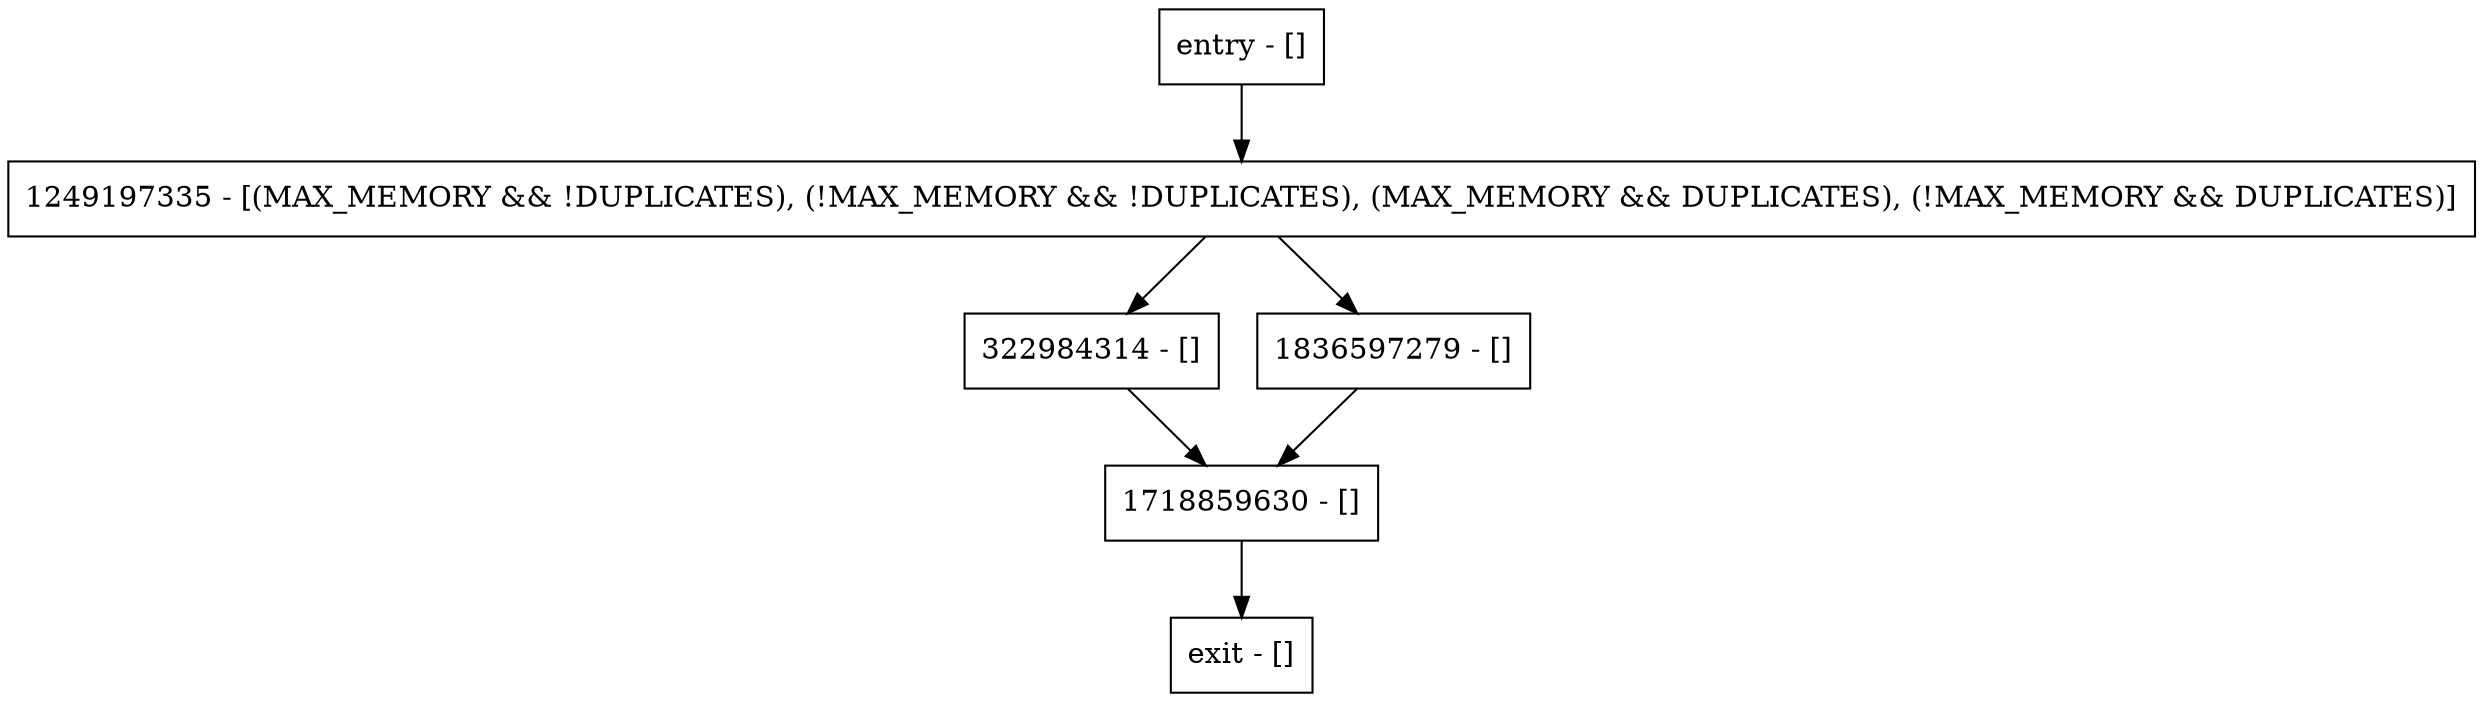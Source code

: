 digraph put {
node [shape=record];
entry [label="entry - []"];
exit [label="exit - []"];
322984314 [label="322984314 - []"];
1836597279 [label="1836597279 - []"];
1718859630 [label="1718859630 - []"];
1249197335 [label="1249197335 - [(MAX_MEMORY && !DUPLICATES), (!MAX_MEMORY && !DUPLICATES), (MAX_MEMORY && DUPLICATES), (!MAX_MEMORY && DUPLICATES)]"];
entry;
exit;
entry -> 1249197335;
322984314 -> 1718859630;
1836597279 -> 1718859630;
1718859630 -> exit;
1249197335 -> 322984314;
1249197335 -> 1836597279;
}

